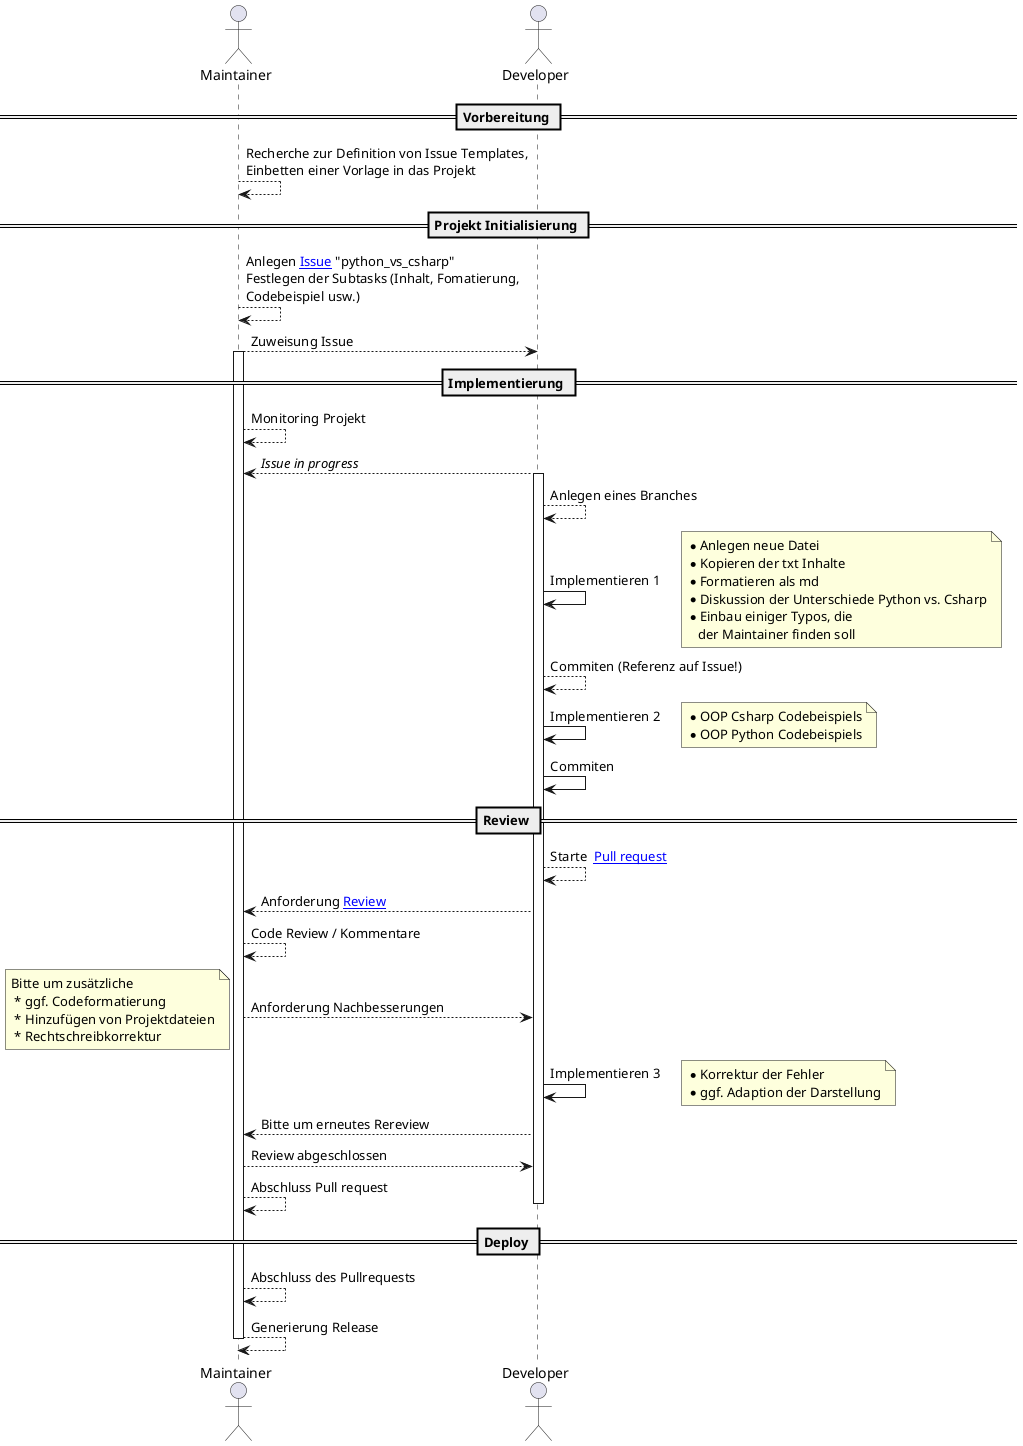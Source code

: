 @startuml
actor Maintainer
actor Developer
== Vorbereitung ==
Maintainer --> Maintainer: Recherche zur Definition von Issue Templates, \nEinbetten einer Vorlage in das Projekt
== Projekt Initialisierung ==
Maintainer --> Maintainer: Anlegen [[https://guides.github.com/features/issues/{Mastering Issues} Issue]] "python_vs_csharp"\nFestlegen der Subtasks (Inhalt, Fomatierung, \nCodebeispiel usw.) 
Maintainer --> Developer:  Zuweisung Issue
== Implementierung ==
activate Maintainer
Maintainer --> Maintainer:  Monitoring Projekt
Developer --> Maintainer:  //Issue in progress//
activate Developer
Developer --> Developer:  Anlegen eines Branches
Developer -> Developer:  Implementieren 1
note right
 * Anlegen neue Datei
 * Kopieren der txt Inhalte
 * Formatieren als md
 * Diskussion der Unterschiede Python vs. Csharp
 * Einbau einiger Typos, die
    der Maintainer finden soll
end note
Developer --> Developer:  Commiten (Referenz auf Issue!)
Developer -> Developer:  Implementieren 2
note right
 * OOP Csharp Codebeispiels 
 * OOP Python Codebeispiels 
end note
Developer -> Developer:  Commiten
== Review ==
Developer --> Developer:   Starte  [[https://docs.github.com/en/github/collaborating-with-issues-and-pull-requests/creating-a-pull-request {Guideline Pull request} Pull request]]
Developer --> Maintainer : Anforderung [[https://docs.github.com/en/github/collaborating-with-issues-and-pull-requests/about-pull-request-reviews#re-requesting-a-review {Guideline Reviews on Github} Review]]
Maintainer --> Maintainer:  Code Review / Kommentare
Maintainer --> Developer :  Anforderung Nachbesserungen
note left
Bitte um zusätzliche
 * ggf. Codeformatierung
 * Hinzufügen von Projektdateien
 * Rechtschreibkorrektur
end note
Developer -> Developer:  Implementieren 3
note right
 * Korrektur der Fehler
 * ggf. Adaption der Darstellung
end note
Developer --> Maintainer :  Bitte um erneutes Rereview
Maintainer --> Developer :  Review abgeschlossen
Maintainer --> Maintainer:  Abschluss Pull request
deactivate Developer
== Deploy ==
Maintainer --> Maintainer:  Abschluss des Pullrequests
Maintainer --> Maintainer:  Generierung Release
deactivate Maintainer
@enduml
